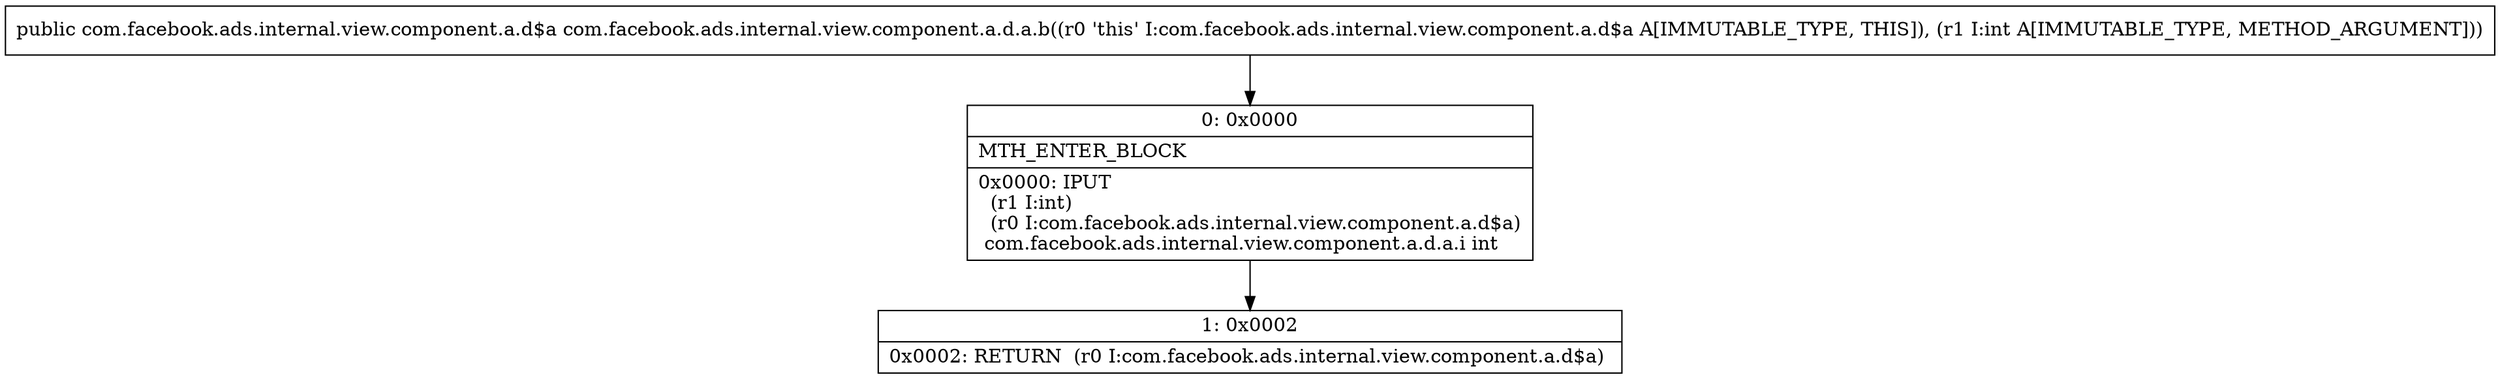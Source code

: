 digraph "CFG forcom.facebook.ads.internal.view.component.a.d.a.b(I)Lcom\/facebook\/ads\/internal\/view\/component\/a\/d$a;" {
Node_0 [shape=record,label="{0\:\ 0x0000|MTH_ENTER_BLOCK\l|0x0000: IPUT  \l  (r1 I:int)\l  (r0 I:com.facebook.ads.internal.view.component.a.d$a)\l com.facebook.ads.internal.view.component.a.d.a.i int \l}"];
Node_1 [shape=record,label="{1\:\ 0x0002|0x0002: RETURN  (r0 I:com.facebook.ads.internal.view.component.a.d$a) \l}"];
MethodNode[shape=record,label="{public com.facebook.ads.internal.view.component.a.d$a com.facebook.ads.internal.view.component.a.d.a.b((r0 'this' I:com.facebook.ads.internal.view.component.a.d$a A[IMMUTABLE_TYPE, THIS]), (r1 I:int A[IMMUTABLE_TYPE, METHOD_ARGUMENT])) }"];
MethodNode -> Node_0;
Node_0 -> Node_1;
}

